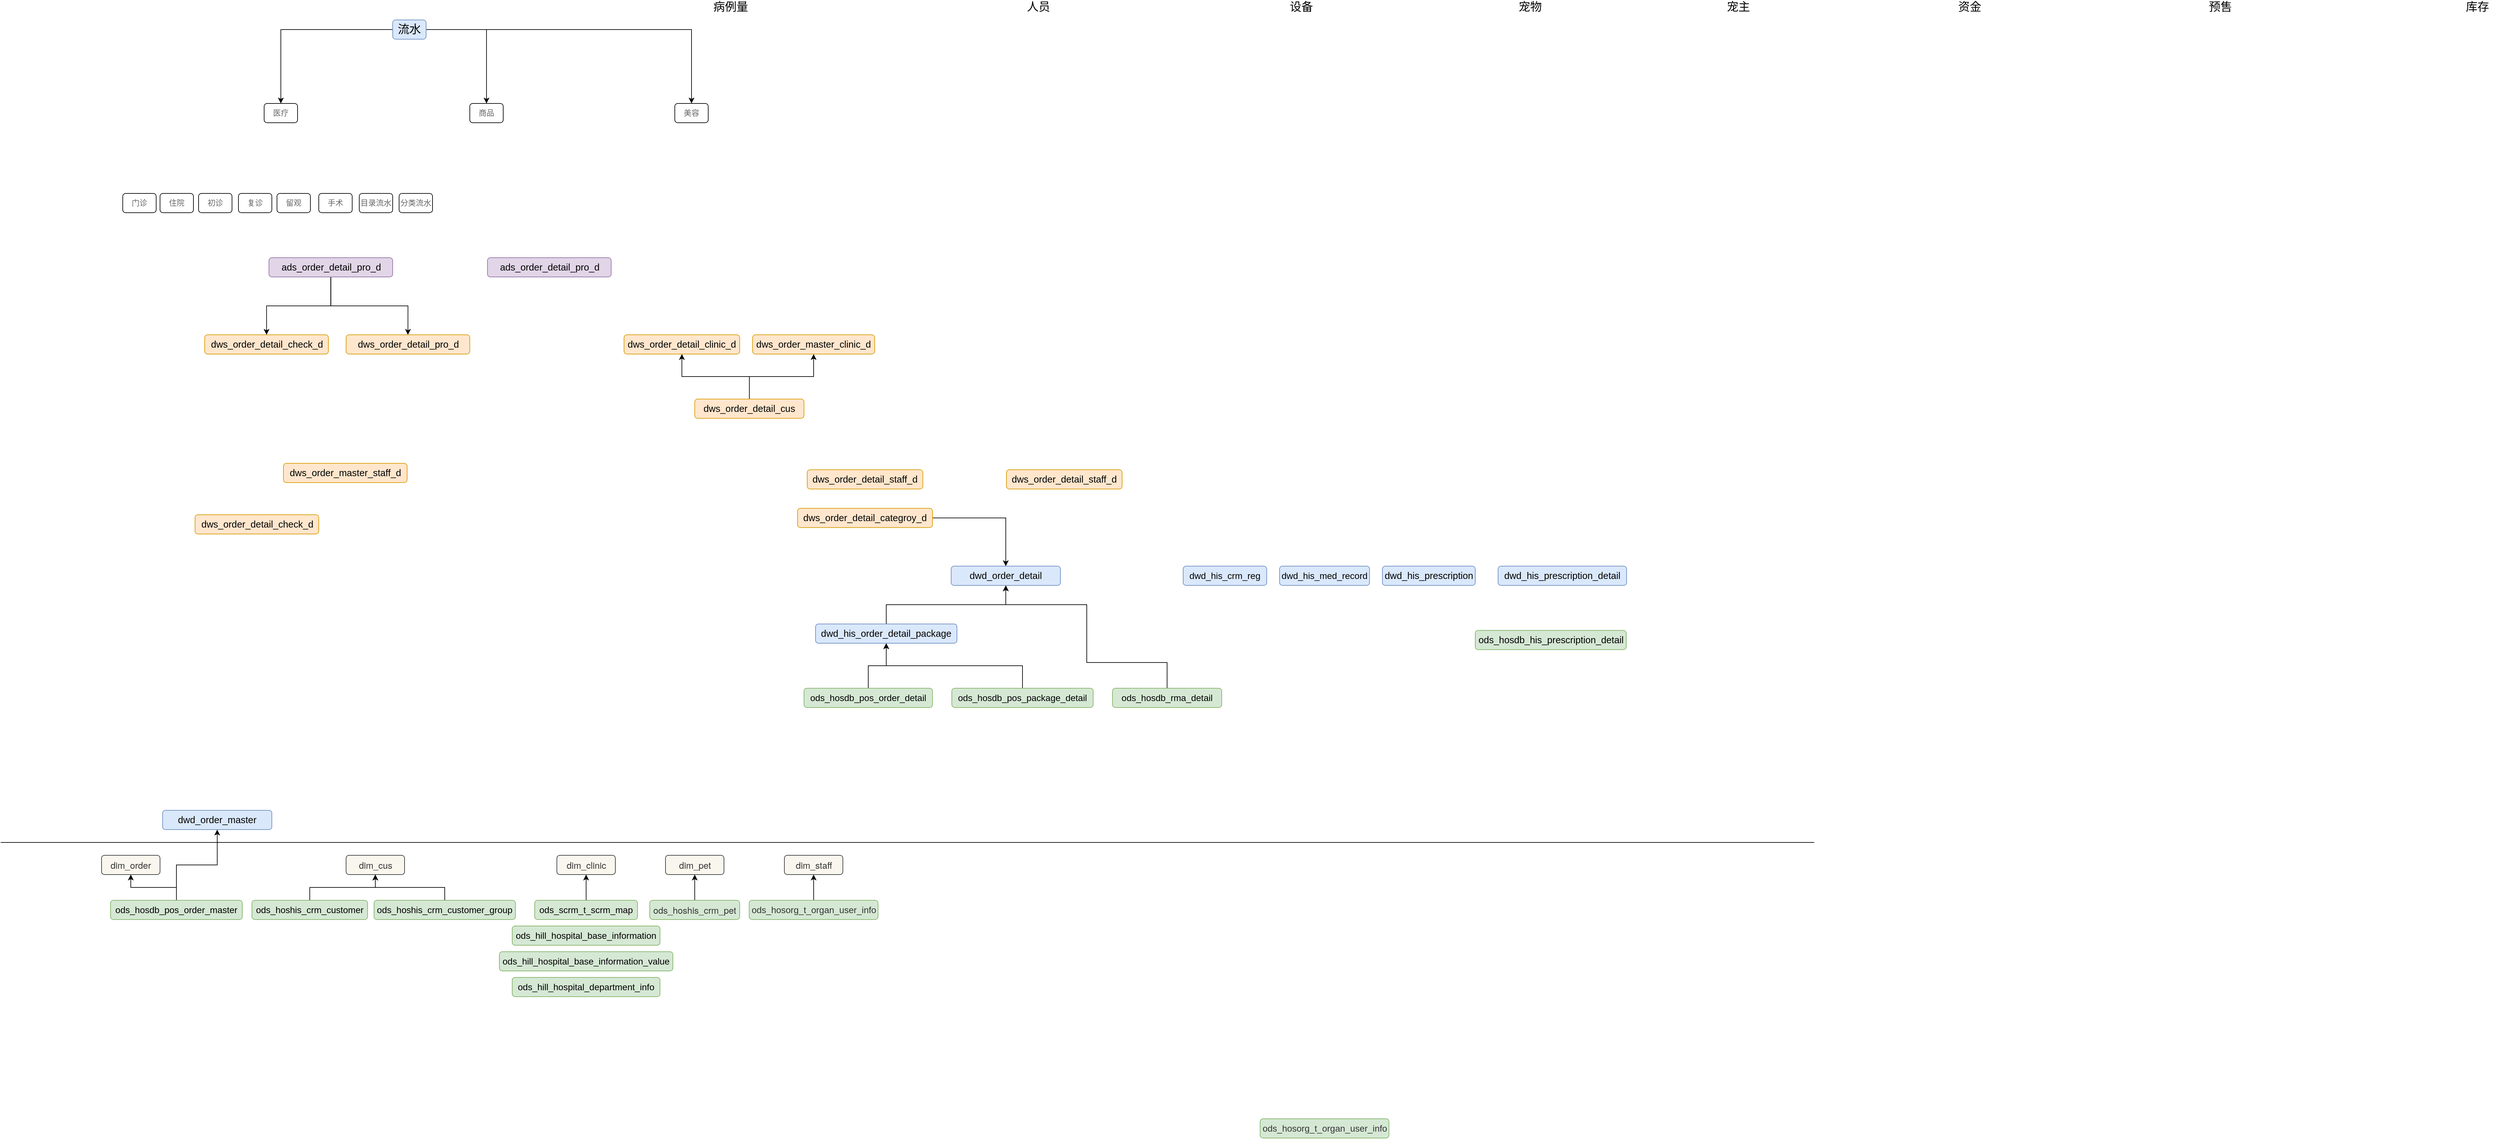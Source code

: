 <mxfile version="13.6.9" type="github">
  <diagram id="C5RBs43oDa-KdzZeNtuy" name="表关系">
    <mxGraphModel dx="2547" dy="803" grid="1" gridSize="10" guides="1" tooltips="1" connect="1" arrows="1" fold="1" page="1" pageScale="1" pageWidth="1169" pageHeight="1654" math="0" shadow="0">
      <root>
        <mxCell id="WIyWlLk6GJQsqaUBKTNV-0" />
        <mxCell id="WIyWlLk6GJQsqaUBKTNV-1" parent="WIyWlLk6GJQsqaUBKTNV-0" />
        <mxCell id="U9vrIm9-OV88J7OPpGEh-0" value="&lt;span style=&quot;text-align: left&quot;&gt;&lt;font style=&quot;font-size: 14px&quot;&gt;dwd_his_crm_reg&lt;/font&gt;&lt;/span&gt;" style="rounded=1;whiteSpace=wrap;html=1;fillColor=#dae8fc;strokeColor=#6c8ebf;" parent="WIyWlLk6GJQsqaUBKTNV-1" vertex="1">
          <mxGeometry x="1360" y="890" width="130" height="30" as="geometry" />
        </mxCell>
        <mxCell id="U9vrIm9-OV88J7OPpGEh-1" value="&lt;span style=&quot;text-align: left&quot;&gt;&lt;font style=&quot;font-size: 14px&quot;&gt;dwd_his_med_record&lt;/font&gt;&lt;/span&gt;" style="rounded=1;whiteSpace=wrap;html=1;fillColor=#dae8fc;strokeColor=#6c8ebf;" parent="WIyWlLk6GJQsqaUBKTNV-1" vertex="1">
          <mxGeometry x="1510" y="890" width="140" height="30" as="geometry" />
        </mxCell>
        <mxCell id="U9vrIm9-OV88J7OPpGEh-2" value="&lt;span style=&quot;font-size: 14.667px ; text-align: left&quot;&gt;dwd_his_prescription&lt;/span&gt;" style="rounded=1;whiteSpace=wrap;html=1;fillColor=#dae8fc;strokeColor=#6c8ebf;" parent="WIyWlLk6GJQsqaUBKTNV-1" vertex="1">
          <mxGeometry x="1670" y="890" width="144.5" height="30" as="geometry" />
        </mxCell>
        <mxCell id="U9vrIm9-OV88J7OPpGEh-3" value="&lt;span style=&quot;font-size: 14.667px ; text-align: left&quot;&gt;dwd_his_prescription_detail&lt;/span&gt;" style="rounded=1;whiteSpace=wrap;html=1;fillColor=#dae8fc;strokeColor=#6c8ebf;" parent="WIyWlLk6GJQsqaUBKTNV-1" vertex="1">
          <mxGeometry x="1850" y="890" width="200" height="30" as="geometry" />
        </mxCell>
        <mxCell id="adVB5Y1s71XM_t7DbSA6-0" value="&lt;span style=&quot;font-size: 14.667px ; text-align: left&quot;&gt;dwd_order_master&lt;/span&gt;" style="rounded=1;whiteSpace=wrap;html=1;fillColor=#dae8fc;strokeColor=#6c8ebf;" parent="WIyWlLk6GJQsqaUBKTNV-1" vertex="1">
          <mxGeometry x="-228" y="1270" width="170" height="30" as="geometry" />
        </mxCell>
        <mxCell id="adVB5Y1s71XM_t7DbSA6-5" style="edgeStyle=orthogonalEdgeStyle;rounded=0;orthogonalLoop=1;jettySize=auto;html=1;entryX=0.5;entryY=1;entryDx=0;entryDy=0;" parent="WIyWlLk6GJQsqaUBKTNV-1" source="adVB5Y1s71XM_t7DbSA6-1" target="adVB5Y1s71XM_t7DbSA6-3" edge="1">
          <mxGeometry relative="1" as="geometry" />
        </mxCell>
        <mxCell id="adVB5Y1s71XM_t7DbSA6-1" value="&lt;span style=&quot;font-size: 14px; text-align: left;&quot;&gt;ods_hosdb_pos_order_detail&lt;/span&gt;" style="rounded=1;whiteSpace=wrap;html=1;strokeColor=#82b366;fillColor=#d5e8d4;labelBackgroundColor=none;fontFamily=Helvetica;fontSize=14;fontStyle=0;" parent="WIyWlLk6GJQsqaUBKTNV-1" vertex="1">
          <mxGeometry x="770" y="1080" width="200" height="30" as="geometry" />
        </mxCell>
        <mxCell id="adVB5Y1s71XM_t7DbSA6-6" style="edgeStyle=orthogonalEdgeStyle;rounded=0;orthogonalLoop=1;jettySize=auto;html=1;exitX=0.5;exitY=0;exitDx=0;exitDy=0;entryX=0.5;entryY=1;entryDx=0;entryDy=0;" parent="WIyWlLk6GJQsqaUBKTNV-1" source="adVB5Y1s71XM_t7DbSA6-2" target="adVB5Y1s71XM_t7DbSA6-3" edge="1">
          <mxGeometry relative="1" as="geometry">
            <mxPoint x="848" y="1000" as="targetPoint" />
          </mxGeometry>
        </mxCell>
        <mxCell id="adVB5Y1s71XM_t7DbSA6-2" value="&lt;span style=&quot;font-size: 14px; text-align: left;&quot;&gt;ods_hosdb_pos_package_detail&lt;/span&gt;" style="rounded=1;whiteSpace=wrap;html=1;strokeColor=#82b366;fillColor=#d5e8d4;labelBackgroundColor=none;fontFamily=Helvetica;fontSize=14;fontStyle=0;" parent="WIyWlLk6GJQsqaUBKTNV-1" vertex="1">
          <mxGeometry x="1000" y="1080" width="220" height="30" as="geometry" />
        </mxCell>
        <mxCell id="adVB5Y1s71XM_t7DbSA6-10" style="edgeStyle=orthogonalEdgeStyle;rounded=0;orthogonalLoop=1;jettySize=auto;html=1;entryX=0.5;entryY=1;entryDx=0;entryDy=0;" parent="WIyWlLk6GJQsqaUBKTNV-1" source="adVB5Y1s71XM_t7DbSA6-3" target="adVB5Y1s71XM_t7DbSA6-9" edge="1">
          <mxGeometry relative="1" as="geometry" />
        </mxCell>
        <mxCell id="adVB5Y1s71XM_t7DbSA6-3" value="&lt;span style=&quot;font-size: 14.667px ; text-align: left&quot;&gt;dwd_his_order_detail_package&lt;/span&gt;" style="rounded=1;whiteSpace=wrap;html=1;fillColor=#dae8fc;strokeColor=#6c8ebf;" parent="WIyWlLk6GJQsqaUBKTNV-1" vertex="1">
          <mxGeometry x="788" y="980" width="220" height="30" as="geometry" />
        </mxCell>
        <mxCell id="adVB5Y1s71XM_t7DbSA6-12" style="edgeStyle=orthogonalEdgeStyle;rounded=0;orthogonalLoop=1;jettySize=auto;html=1;entryX=0.5;entryY=1;entryDx=0;entryDy=0;fontColor=#000000;" parent="WIyWlLk6GJQsqaUBKTNV-1" source="adVB5Y1s71XM_t7DbSA6-7" target="adVB5Y1s71XM_t7DbSA6-9" edge="1">
          <mxGeometry relative="1" as="geometry">
            <Array as="points">
              <mxPoint x="1335" y="1040" />
              <mxPoint x="1210" y="1040" />
              <mxPoint x="1210" y="950" />
              <mxPoint x="1084" y="950" />
            </Array>
          </mxGeometry>
        </mxCell>
        <mxCell id="adVB5Y1s71XM_t7DbSA6-7" value="&lt;span style=&quot;font-size: 14px; text-align: left;&quot;&gt;ods_hosdb_rma_detail&lt;/span&gt;" style="rounded=1;whiteSpace=wrap;html=1;fillColor=#d5e8d4;strokeColor=#82b366;labelBackgroundColor=none;fontFamily=Helvetica;fontSize=14;fontStyle=0;" parent="WIyWlLk6GJQsqaUBKTNV-1" vertex="1">
          <mxGeometry x="1250" y="1080" width="170" height="30" as="geometry" />
        </mxCell>
        <mxCell id="adVB5Y1s71XM_t7DbSA6-9" value="&lt;span style=&quot;font-size: 14.667px ; text-align: left&quot;&gt;dwd_order_detail&lt;/span&gt;" style="rounded=1;whiteSpace=wrap;html=1;fillColor=#dae8fc;strokeColor=#6c8ebf;" parent="WIyWlLk6GJQsqaUBKTNV-1" vertex="1">
          <mxGeometry x="999" y="890" width="170" height="30" as="geometry" />
        </mxCell>
        <mxCell id="Bk855qsE1jtpseWWsSES-12" style="edgeStyle=orthogonalEdgeStyle;rounded=0;orthogonalLoop=1;jettySize=auto;html=1;entryX=0.5;entryY=1;entryDx=0;entryDy=0;" parent="WIyWlLk6GJQsqaUBKTNV-1" source="Bk855qsE1jtpseWWsSES-11" target="adVB5Y1s71XM_t7DbSA6-0" edge="1">
          <mxGeometry relative="1" as="geometry" />
        </mxCell>
        <mxCell id="bmP3MVSYj3AezbXHwAI5-20" style="edgeStyle=orthogonalEdgeStyle;rounded=0;orthogonalLoop=1;jettySize=auto;html=1;entryX=0.5;entryY=1;entryDx=0;entryDy=0;" edge="1" parent="WIyWlLk6GJQsqaUBKTNV-1" source="Bk855qsE1jtpseWWsSES-11" target="bmP3MVSYj3AezbXHwAI5-19">
          <mxGeometry relative="1" as="geometry" />
        </mxCell>
        <mxCell id="Bk855qsE1jtpseWWsSES-11" value="&lt;span style=&quot;font-size: 14px; text-align: left;&quot;&gt;ods_hosdb_pos_order_master&lt;/span&gt;" style="rounded=1;whiteSpace=wrap;html=1;strokeColor=#82b366;fillColor=#d5e8d4;labelBackgroundColor=none;fontFamily=Helvetica;fontSize=14;fontStyle=0;" parent="WIyWlLk6GJQsqaUBKTNV-1" vertex="1">
          <mxGeometry x="-309" y="1410" width="205" height="30" as="geometry" />
        </mxCell>
        <mxCell id="Bk855qsE1jtpseWWsSES-15" value="&lt;span style=&quot;&quot;&gt;&lt;span style=&quot;font-size: 14.667px ; text-align: left&quot;&gt;ods_hosdb_his_&lt;/span&gt;&lt;span style=&quot;font-size: 14.667px ; text-align: left&quot;&gt;prescription_detail&lt;/span&gt;&lt;/span&gt;" style="rounded=1;whiteSpace=wrap;html=1;strokeColor=#82b366;fillColor=#d5e8d4;labelBackgroundColor=none;" parent="WIyWlLk6GJQsqaUBKTNV-1" vertex="1">
          <mxGeometry x="1814.5" y="990" width="235" height="30" as="geometry" />
        </mxCell>
        <mxCell id="Bk855qsE1jtpseWWsSES-18" value="&lt;font style=&quot;font-size: 18px&quot;&gt;病例量&lt;/font&gt;" style="text;html=1;strokeColor=none;fillColor=none;align=center;verticalAlign=middle;whiteSpace=wrap;rounded=0;labelBackgroundColor=none;fontColor=#000000;" parent="WIyWlLk6GJQsqaUBKTNV-1" vertex="1">
          <mxGeometry x="622" y="10" width="68" height="20" as="geometry" />
        </mxCell>
        <mxCell id="Bk855qsE1jtpseWWsSES-19" value="&lt;font style=&quot;font-size: 18px&quot;&gt;人员&lt;/font&gt;" style="text;html=1;strokeColor=none;fillColor=none;align=center;verticalAlign=middle;whiteSpace=wrap;rounded=0;labelBackgroundColor=none;fontColor=#000000;" parent="WIyWlLk6GJQsqaUBKTNV-1" vertex="1">
          <mxGeometry x="1101" y="10" width="68" height="20" as="geometry" />
        </mxCell>
        <mxCell id="Bk855qsE1jtpseWWsSES-20" value="&lt;span style=&quot;font-size: 18px&quot;&gt;设备&lt;/span&gt;" style="text;html=1;strokeColor=none;fillColor=none;align=center;verticalAlign=middle;whiteSpace=wrap;rounded=0;labelBackgroundColor=none;fontColor=#000000;" parent="WIyWlLk6GJQsqaUBKTNV-1" vertex="1">
          <mxGeometry x="1510" y="10" width="68" height="20" as="geometry" />
        </mxCell>
        <mxCell id="Bk855qsE1jtpseWWsSES-21" value="&lt;span style=&quot;font-size: 18px&quot;&gt;宠物&lt;/span&gt;" style="text;html=1;strokeColor=none;fillColor=none;align=center;verticalAlign=middle;whiteSpace=wrap;rounded=0;labelBackgroundColor=none;fontColor=#000000;" parent="WIyWlLk6GJQsqaUBKTNV-1" vertex="1">
          <mxGeometry x="1866" y="10" width="68" height="20" as="geometry" />
        </mxCell>
        <mxCell id="Bk855qsE1jtpseWWsSES-22" value="&lt;span style=&quot;font-size: 18px&quot;&gt;宠主&lt;/span&gt;" style="text;html=1;strokeColor=none;fillColor=none;align=center;verticalAlign=middle;whiteSpace=wrap;rounded=0;labelBackgroundColor=none;fontColor=#000000;" parent="WIyWlLk6GJQsqaUBKTNV-1" vertex="1">
          <mxGeometry x="2190" y="10" width="68" height="20" as="geometry" />
        </mxCell>
        <mxCell id="Bk855qsE1jtpseWWsSES-23" value="&lt;span style=&quot;font-size: 18px&quot;&gt;资金&lt;/span&gt;" style="text;html=1;strokeColor=none;fillColor=none;align=center;verticalAlign=middle;whiteSpace=wrap;rounded=0;labelBackgroundColor=none;fontColor=#000000;" parent="WIyWlLk6GJQsqaUBKTNV-1" vertex="1">
          <mxGeometry x="2550" y="10" width="68" height="20" as="geometry" />
        </mxCell>
        <mxCell id="Bk855qsE1jtpseWWsSES-24" value="&lt;span style=&quot;font-size: 18px&quot;&gt;预售&lt;/span&gt;" style="text;html=1;strokeColor=none;fillColor=none;align=center;verticalAlign=middle;whiteSpace=wrap;rounded=0;labelBackgroundColor=none;fontColor=#000000;" parent="WIyWlLk6GJQsqaUBKTNV-1" vertex="1">
          <mxGeometry x="2940" y="10" width="68" height="20" as="geometry" />
        </mxCell>
        <mxCell id="Bk855qsE1jtpseWWsSES-25" value="&lt;span style=&quot;font-size: 18px&quot;&gt;库存&lt;/span&gt;" style="text;html=1;strokeColor=none;fillColor=none;align=center;verticalAlign=middle;whiteSpace=wrap;rounded=0;labelBackgroundColor=none;fontColor=#000000;" parent="WIyWlLk6GJQsqaUBKTNV-1" vertex="1">
          <mxGeometry x="3340" y="10" width="68" height="20" as="geometry" />
        </mxCell>
        <mxCell id="Bk855qsE1jtpseWWsSES-28" value="医疗" style="rounded=1;whiteSpace=wrap;html=1;labelBackgroundColor=none;fontColor=#666666;" parent="WIyWlLk6GJQsqaUBKTNV-1" vertex="1">
          <mxGeometry x="-70" y="170" width="52" height="30" as="geometry" />
        </mxCell>
        <mxCell id="Bk855qsE1jtpseWWsSES-29" value="商品" style="rounded=1;whiteSpace=wrap;html=1;labelBackgroundColor=none;fontColor=#666666;" parent="WIyWlLk6GJQsqaUBKTNV-1" vertex="1">
          <mxGeometry x="250" y="170" width="52" height="30" as="geometry" />
        </mxCell>
        <mxCell id="Bk855qsE1jtpseWWsSES-30" value="美容" style="rounded=1;whiteSpace=wrap;html=1;labelBackgroundColor=none;fontColor=#666666;" parent="WIyWlLk6GJQsqaUBKTNV-1" vertex="1">
          <mxGeometry x="569" y="170" width="52" height="30" as="geometry" />
        </mxCell>
        <mxCell id="Bk855qsE1jtpseWWsSES-31" value="留观" style="rounded=1;whiteSpace=wrap;html=1;labelBackgroundColor=none;fontColor=#666666;" parent="WIyWlLk6GJQsqaUBKTNV-1" vertex="1">
          <mxGeometry x="-50" y="310" width="52" height="30" as="geometry" />
        </mxCell>
        <mxCell id="Bk855qsE1jtpseWWsSES-36" value="住院" style="rounded=1;whiteSpace=wrap;html=1;labelBackgroundColor=none;fontColor=#666666;" parent="WIyWlLk6GJQsqaUBKTNV-1" vertex="1">
          <mxGeometry x="-232" y="310" width="52" height="30" as="geometry" />
        </mxCell>
        <mxCell id="Bk855qsE1jtpseWWsSES-37" value="门诊" style="rounded=1;whiteSpace=wrap;html=1;labelBackgroundColor=none;fontColor=#666666;" parent="WIyWlLk6GJQsqaUBKTNV-1" vertex="1">
          <mxGeometry x="-290" y="310" width="52" height="30" as="geometry" />
        </mxCell>
        <mxCell id="Bk855qsE1jtpseWWsSES-39" value="初诊" style="rounded=1;whiteSpace=wrap;html=1;labelBackgroundColor=none;fontColor=#666666;" parent="WIyWlLk6GJQsqaUBKTNV-1" vertex="1">
          <mxGeometry x="-172" y="310" width="52" height="30" as="geometry" />
        </mxCell>
        <mxCell id="Bk855qsE1jtpseWWsSES-40" value="复诊" style="rounded=1;whiteSpace=wrap;html=1;labelBackgroundColor=none;fontColor=#666666;" parent="WIyWlLk6GJQsqaUBKTNV-1" vertex="1">
          <mxGeometry x="-110" y="310" width="52" height="30" as="geometry" />
        </mxCell>
        <mxCell id="Bk855qsE1jtpseWWsSES-45" style="edgeStyle=orthogonalEdgeStyle;rounded=0;orthogonalLoop=1;jettySize=auto;html=1;entryX=0.5;entryY=0;entryDx=0;entryDy=0;fontColor=#666666;" parent="WIyWlLk6GJQsqaUBKTNV-1" source="Bk855qsE1jtpseWWsSES-43" target="Bk855qsE1jtpseWWsSES-28" edge="1">
          <mxGeometry relative="1" as="geometry" />
        </mxCell>
        <mxCell id="Bk855qsE1jtpseWWsSES-46" style="edgeStyle=orthogonalEdgeStyle;rounded=0;orthogonalLoop=1;jettySize=auto;html=1;entryX=0.5;entryY=0;entryDx=0;entryDy=0;fontColor=#666666;" parent="WIyWlLk6GJQsqaUBKTNV-1" source="Bk855qsE1jtpseWWsSES-43" target="Bk855qsE1jtpseWWsSES-29" edge="1">
          <mxGeometry relative="1" as="geometry" />
        </mxCell>
        <mxCell id="Bk855qsE1jtpseWWsSES-47" style="edgeStyle=orthogonalEdgeStyle;rounded=0;orthogonalLoop=1;jettySize=auto;html=1;entryX=0.5;entryY=0;entryDx=0;entryDy=0;fontColor=#666666;" parent="WIyWlLk6GJQsqaUBKTNV-1" source="Bk855qsE1jtpseWWsSES-43" target="Bk855qsE1jtpseWWsSES-30" edge="1">
          <mxGeometry relative="1" as="geometry" />
        </mxCell>
        <mxCell id="Bk855qsE1jtpseWWsSES-43" value="&lt;span style=&quot;font-size: 18px&quot;&gt;流水&lt;/span&gt;" style="rounded=1;whiteSpace=wrap;html=1;labelBackgroundColor=none;fillColor=#dae8fc;strokeColor=#6c8ebf;" parent="WIyWlLk6GJQsqaUBKTNV-1" vertex="1">
          <mxGeometry x="130" y="40" width="52" height="30" as="geometry" />
        </mxCell>
        <mxCell id="Bk855qsE1jtpseWWsSES-53" value="手术" style="rounded=1;whiteSpace=wrap;html=1;labelBackgroundColor=none;fontColor=#666666;" parent="WIyWlLk6GJQsqaUBKTNV-1" vertex="1">
          <mxGeometry x="15" y="310" width="52" height="30" as="geometry" />
        </mxCell>
        <mxCell id="Bk855qsE1jtpseWWsSES-56" value="目录流水" style="rounded=1;whiteSpace=wrap;html=1;labelBackgroundColor=none;fontColor=#666666;" parent="WIyWlLk6GJQsqaUBKTNV-1" vertex="1">
          <mxGeometry x="78" y="310" width="52" height="30" as="geometry" />
        </mxCell>
        <mxCell id="Bk855qsE1jtpseWWsSES-57" value="分类流水" style="rounded=1;whiteSpace=wrap;html=1;labelBackgroundColor=none;fontColor=#666666;" parent="WIyWlLk6GJQsqaUBKTNV-1" vertex="1">
          <mxGeometry x="140" y="310" width="52" height="30" as="geometry" />
        </mxCell>
        <mxCell id="bmP3MVSYj3AezbXHwAI5-8" style="edgeStyle=orthogonalEdgeStyle;rounded=0;orthogonalLoop=1;jettySize=auto;html=1;entryX=0.5;entryY=1;entryDx=0;entryDy=0;" edge="1" parent="WIyWlLk6GJQsqaUBKTNV-1" source="bmP3MVSYj3AezbXHwAI5-0" target="bmP3MVSYj3AezbXHwAI5-1">
          <mxGeometry relative="1" as="geometry" />
        </mxCell>
        <mxCell id="bmP3MVSYj3AezbXHwAI5-9" style="edgeStyle=orthogonalEdgeStyle;rounded=0;orthogonalLoop=1;jettySize=auto;html=1;entryX=0.5;entryY=1;entryDx=0;entryDy=0;" edge="1" parent="WIyWlLk6GJQsqaUBKTNV-1" source="bmP3MVSYj3AezbXHwAI5-0" target="bmP3MVSYj3AezbXHwAI5-2">
          <mxGeometry relative="1" as="geometry" />
        </mxCell>
        <mxCell id="bmP3MVSYj3AezbXHwAI5-0" value="&lt;span style=&quot;font-size: 14.667px ; text-align: left&quot;&gt;dws_order_detail_cus&lt;/span&gt;" style="rounded=1;whiteSpace=wrap;html=1;fillColor=#ffe6cc;strokeColor=#d79b00;" vertex="1" parent="WIyWlLk6GJQsqaUBKTNV-1">
          <mxGeometry x="600" y="630" width="170" height="30" as="geometry" />
        </mxCell>
        <mxCell id="bmP3MVSYj3AezbXHwAI5-1" value="&lt;span style=&quot;font-size: 14.667px ; text-align: left&quot;&gt;dws_order_detail_clinic_d&lt;br&gt;&lt;/span&gt;" style="rounded=1;whiteSpace=wrap;html=1;fillColor=#ffe6cc;strokeColor=#d79b00;" vertex="1" parent="WIyWlLk6GJQsqaUBKTNV-1">
          <mxGeometry x="490" y="530" width="180" height="30" as="geometry" />
        </mxCell>
        <mxCell id="bmP3MVSYj3AezbXHwAI5-2" value="&lt;span style=&quot;font-size: 14.667px ; text-align: left&quot;&gt;dws_order_master_clinic_d&lt;br&gt;&lt;/span&gt;" style="rounded=1;whiteSpace=wrap;html=1;fillColor=#ffe6cc;strokeColor=#d79b00;" vertex="1" parent="WIyWlLk6GJQsqaUBKTNV-1">
          <mxGeometry x="690" y="530" width="190" height="30" as="geometry" />
        </mxCell>
        <mxCell id="bmP3MVSYj3AezbXHwAI5-3" value="&lt;span style=&quot;font-size: 14.667px ; text-align: left&quot;&gt;dws_order_detail_check_d&lt;/span&gt;" style="rounded=1;whiteSpace=wrap;html=1;fillColor=#ffe6cc;strokeColor=#d79b00;" vertex="1" parent="WIyWlLk6GJQsqaUBKTNV-1">
          <mxGeometry x="-162.5" y="530" width="192.5" height="30" as="geometry" />
        </mxCell>
        <mxCell id="bmP3MVSYj3AezbXHwAI5-4" value="&lt;span style=&quot;font-size: 14.667px ; text-align: left&quot;&gt;dws_order_detail_pro_d&lt;/span&gt;" style="rounded=1;whiteSpace=wrap;html=1;fillColor=#ffe6cc;strokeColor=#d79b00;" vertex="1" parent="WIyWlLk6GJQsqaUBKTNV-1">
          <mxGeometry x="57.5" y="530" width="192.5" height="30" as="geometry" />
        </mxCell>
        <mxCell id="bmP3MVSYj3AezbXHwAI5-6" style="edgeStyle=orthogonalEdgeStyle;rounded=0;orthogonalLoop=1;jettySize=auto;html=1;" edge="1" parent="WIyWlLk6GJQsqaUBKTNV-1" source="bmP3MVSYj3AezbXHwAI5-5" target="bmP3MVSYj3AezbXHwAI5-3">
          <mxGeometry relative="1" as="geometry" />
        </mxCell>
        <mxCell id="bmP3MVSYj3AezbXHwAI5-7" style="edgeStyle=orthogonalEdgeStyle;rounded=0;orthogonalLoop=1;jettySize=auto;html=1;entryX=0.5;entryY=0;entryDx=0;entryDy=0;" edge="1" parent="WIyWlLk6GJQsqaUBKTNV-1" source="bmP3MVSYj3AezbXHwAI5-5" target="bmP3MVSYj3AezbXHwAI5-4">
          <mxGeometry relative="1" as="geometry" />
        </mxCell>
        <mxCell id="bmP3MVSYj3AezbXHwAI5-5" value="&lt;span style=&quot;font-size: 14.667px ; text-align: left&quot;&gt;ads_order_detail_pro_d&lt;/span&gt;" style="rounded=1;whiteSpace=wrap;html=1;fillColor=#e1d5e7;strokeColor=#9673a6;" vertex="1" parent="WIyWlLk6GJQsqaUBKTNV-1">
          <mxGeometry x="-62.5" y="410" width="192.5" height="30" as="geometry" />
        </mxCell>
        <mxCell id="bmP3MVSYj3AezbXHwAI5-10" value="&lt;span style=&quot;font-size: 14.667px ; text-align: left&quot;&gt;dws_order_detail_check_d&lt;/span&gt;" style="rounded=1;whiteSpace=wrap;html=1;fillColor=#ffe6cc;strokeColor=#d79b00;" vertex="1" parent="WIyWlLk6GJQsqaUBKTNV-1">
          <mxGeometry x="-177.5" y="810" width="192.5" height="30" as="geometry" />
        </mxCell>
        <mxCell id="bmP3MVSYj3AezbXHwAI5-11" value="&lt;span style=&quot;font-size: 14.667px ; text-align: left&quot;&gt;dws_order_detail_staff_d&lt;/span&gt;" style="rounded=1;whiteSpace=wrap;html=1;fillColor=#ffe6cc;strokeColor=#d79b00;" vertex="1" parent="WIyWlLk6GJQsqaUBKTNV-1">
          <mxGeometry x="775" y="740" width="180" height="30" as="geometry" />
        </mxCell>
        <mxCell id="bmP3MVSYj3AezbXHwAI5-12" value="&lt;span style=&quot;font-size: 14.667px ; text-align: left&quot;&gt;dws_order_master_staff_d&lt;/span&gt;" style="rounded=1;whiteSpace=wrap;html=1;fillColor=#ffe6cc;strokeColor=#d79b00;" vertex="1" parent="WIyWlLk6GJQsqaUBKTNV-1">
          <mxGeometry x="-40" y="730" width="192.5" height="30" as="geometry" />
        </mxCell>
        <mxCell id="bmP3MVSYj3AezbXHwAI5-13" value="&lt;span style=&quot;font-size: 14.667px ; text-align: left&quot;&gt;ads_order_detail_pro_d&lt;/span&gt;" style="rounded=1;whiteSpace=wrap;html=1;fillColor=#e1d5e7;strokeColor=#9673a6;" vertex="1" parent="WIyWlLk6GJQsqaUBKTNV-1">
          <mxGeometry x="277.5" y="410" width="192.5" height="30" as="geometry" />
        </mxCell>
        <mxCell id="bmP3MVSYj3AezbXHwAI5-14" value="&lt;span style=&quot;font-size: 14.667px ; text-align: left&quot;&gt;dws_order_detail_staff_d&lt;/span&gt;" style="rounded=1;whiteSpace=wrap;html=1;fillColor=#ffe6cc;strokeColor=#d79b00;" vertex="1" parent="WIyWlLk6GJQsqaUBKTNV-1">
          <mxGeometry x="1085" y="740" width="180" height="30" as="geometry" />
        </mxCell>
        <mxCell id="bmP3MVSYj3AezbXHwAI5-17" style="edgeStyle=orthogonalEdgeStyle;rounded=0;orthogonalLoop=1;jettySize=auto;html=1;entryX=0.5;entryY=0;entryDx=0;entryDy=0;" edge="1" parent="WIyWlLk6GJQsqaUBKTNV-1" source="bmP3MVSYj3AezbXHwAI5-16" target="adVB5Y1s71XM_t7DbSA6-9">
          <mxGeometry relative="1" as="geometry" />
        </mxCell>
        <mxCell id="bmP3MVSYj3AezbXHwAI5-16" value="&lt;span style=&quot;font-size: 14.667px ; text-align: left&quot;&gt;dws_order_detail_categroy_d&lt;br&gt;&lt;/span&gt;" style="rounded=1;whiteSpace=wrap;html=1;fillColor=#ffe6cc;strokeColor=#d79b00;" vertex="1" parent="WIyWlLk6GJQsqaUBKTNV-1">
          <mxGeometry x="760" y="800" width="210" height="30" as="geometry" />
        </mxCell>
        <mxCell id="bmP3MVSYj3AezbXHwAI5-19" value="&lt;span style=&quot;color: rgb(51 , 51 , 51) ; font-family: &amp;#34;helvetica neue&amp;#34; , &amp;#34;helvetica&amp;#34; , &amp;#34;arial&amp;#34; , sans-serif ; font-size: 14px ; font-style: normal ; font-weight: 400 ; letter-spacing: normal ; text-indent: 0px ; text-transform: none ; word-spacing: 0px ; display: inline ; float: none&quot;&gt;dim_order&lt;/span&gt;" style="rounded=1;whiteSpace=wrap;html=1;fillColor=#f9f7ed;strokeColor=#36393d;" vertex="1" parent="WIyWlLk6GJQsqaUBKTNV-1">
          <mxGeometry x="-323" y="1340" width="91" height="30" as="geometry" />
        </mxCell>
        <mxCell id="bmP3MVSYj3AezbXHwAI5-21" value="&lt;span style=&quot;color: rgb(51 , 51 , 51) ; font-family: &amp;#34;helvetica neue&amp;#34; , &amp;#34;helvetica&amp;#34; , &amp;#34;arial&amp;#34; , sans-serif ; font-size: 14px ; font-style: normal ; font-weight: 400 ; letter-spacing: normal ; text-indent: 0px ; text-transform: none ; word-spacing: 0px ; display: inline ; float: none&quot;&gt;dim_cus&lt;br&gt;&lt;/span&gt;" style="rounded=1;whiteSpace=wrap;html=1;fillColor=#f9f7ed;strokeColor=#36393d;" vertex="1" parent="WIyWlLk6GJQsqaUBKTNV-1">
          <mxGeometry x="57.5" y="1340" width="91" height="30" as="geometry" />
        </mxCell>
        <mxCell id="bmP3MVSYj3AezbXHwAI5-24" style="edgeStyle=orthogonalEdgeStyle;rounded=0;orthogonalLoop=1;jettySize=auto;html=1;exitX=0.5;exitY=0;exitDx=0;exitDy=0;entryX=0.5;entryY=1;entryDx=0;entryDy=0;fontFamily=Helvetica;fontSize=14;fontColor=#000000;" edge="1" parent="WIyWlLk6GJQsqaUBKTNV-1" source="bmP3MVSYj3AezbXHwAI5-23" target="bmP3MVSYj3AezbXHwAI5-21">
          <mxGeometry relative="1" as="geometry" />
        </mxCell>
        <mxCell id="bmP3MVSYj3AezbXHwAI5-23" value="&lt;div style=&quot;font-size: 14px; line-height: 21px;&quot;&gt;&lt;span style=&quot;font-size: 14px;&quot;&gt;ods_hoshis_crm_customer&lt;/span&gt;&lt;br style=&quot;font-size: 14px;&quot;&gt;&lt;/div&gt;" style="rounded=1;whiteSpace=wrap;html=1;strokeColor=#82b366;fillColor=#d5e8d4;labelBackgroundColor=none;fontFamily=Helvetica;fontSize=14;fontStyle=0;" vertex="1" parent="WIyWlLk6GJQsqaUBKTNV-1">
          <mxGeometry x="-89" y="1410" width="180" height="30" as="geometry" />
        </mxCell>
        <mxCell id="bmP3MVSYj3AezbXHwAI5-33" style="edgeStyle=orthogonalEdgeStyle;rounded=0;orthogonalLoop=1;jettySize=auto;html=1;entryX=0.5;entryY=1;entryDx=0;entryDy=0;fontFamily=Helvetica;fontSize=14;fontColor=#000000;" edge="1" parent="WIyWlLk6GJQsqaUBKTNV-1" source="bmP3MVSYj3AezbXHwAI5-25" target="bmP3MVSYj3AezbXHwAI5-21">
          <mxGeometry relative="1" as="geometry" />
        </mxCell>
        <mxCell id="bmP3MVSYj3AezbXHwAI5-25" value="&lt;div style=&quot;line-height: 21px&quot;&gt;ods_hoshis_crm_customer_group&lt;br style=&quot;font-size: 14px&quot;&gt;&lt;/div&gt;" style="rounded=1;whiteSpace=wrap;html=1;strokeColor=#82b366;fillColor=#d5e8d4;labelBackgroundColor=none;fontFamily=Helvetica;fontSize=14;fontStyle=0;" vertex="1" parent="WIyWlLk6GJQsqaUBKTNV-1">
          <mxGeometry x="101" y="1410" width="220" height="30" as="geometry" />
        </mxCell>
        <mxCell id="bmP3MVSYj3AezbXHwAI5-26" value="&lt;span style=&quot;color: rgb(51 , 51 , 51) ; font-family: &amp;#34;helvetica neue&amp;#34; , &amp;#34;helvetica&amp;#34; , &amp;#34;arial&amp;#34; , sans-serif ; font-size: 14px ; font-style: normal ; font-weight: 400 ; letter-spacing: normal ; text-indent: 0px ; text-transform: none ; word-spacing: 0px ; display: inline ; float: none&quot;&gt;dim_clinic&lt;br&gt;&lt;/span&gt;" style="rounded=1;whiteSpace=wrap;html=1;fillColor=#f9f7ed;strokeColor=#36393d;" vertex="1" parent="WIyWlLk6GJQsqaUBKTNV-1">
          <mxGeometry x="385.5" y="1340" width="91" height="30" as="geometry" />
        </mxCell>
        <mxCell id="bmP3MVSYj3AezbXHwAI5-28" value="&lt;div style=&quot;line-height: 21px; font-size: 14px;&quot;&gt;&lt;span style=&quot;text-align: left; font-size: 14px;&quot;&gt;ods_hill_hospital_base_information&lt;/span&gt;&lt;br style=&quot;font-size: 14px;&quot;&gt;&lt;/div&gt;" style="rounded=1;whiteSpace=wrap;html=1;strokeColor=#82b366;fillColor=#d5e8d4;labelBackgroundColor=none;fontFamily=Helvetica;fontSize=14;fontStyle=0;" vertex="1" parent="WIyWlLk6GJQsqaUBKTNV-1">
          <mxGeometry x="316" y="1450" width="230" height="30" as="geometry" />
        </mxCell>
        <mxCell id="bmP3MVSYj3AezbXHwAI5-29" value="&lt;div style=&quot;line-height: 21px; font-size: 14px;&quot;&gt;&lt;span style=&quot;font-size: 14px;&quot;&gt;ods_hill_hospital_base_information_value&lt;/span&gt;&lt;br style=&quot;font-size: 14px;&quot;&gt;&lt;/div&gt;" style="rounded=1;whiteSpace=wrap;html=1;strokeColor=#82b366;fillColor=#d5e8d4;labelBackgroundColor=none;fontFamily=Helvetica;fontSize=14;fontStyle=0;" vertex="1" parent="WIyWlLk6GJQsqaUBKTNV-1">
          <mxGeometry x="296" y="1490" width="270" height="30" as="geometry" />
        </mxCell>
        <mxCell id="bmP3MVSYj3AezbXHwAI5-30" value="&lt;div style=&quot;line-height: 21px; font-size: 14px;&quot;&gt;&lt;div style=&quot;line-height: 21px; font-size: 14px;&quot;&gt;&lt;span style=&quot;font-size: 14px;&quot;&gt;ods_hill_hospital_department_info&lt;/span&gt;&lt;br style=&quot;font-size: 14px;&quot;&gt;&lt;/div&gt;&lt;/div&gt;" style="rounded=1;whiteSpace=wrap;html=1;strokeColor=#82b366;fillColor=#d5e8d4;labelBackgroundColor=none;fontFamily=Helvetica;fontSize=14;fontStyle=0;" vertex="1" parent="WIyWlLk6GJQsqaUBKTNV-1">
          <mxGeometry x="316" y="1530" width="230" height="30" as="geometry" />
        </mxCell>
        <mxCell id="bmP3MVSYj3AezbXHwAI5-32" style="edgeStyle=orthogonalEdgeStyle;rounded=0;orthogonalLoop=1;jettySize=auto;html=1;entryX=0.5;entryY=1;entryDx=0;entryDy=0;fontFamily=Helvetica;fontSize=14;fontColor=#000000;" edge="1" parent="WIyWlLk6GJQsqaUBKTNV-1" source="bmP3MVSYj3AezbXHwAI5-31" target="bmP3MVSYj3AezbXHwAI5-26">
          <mxGeometry relative="1" as="geometry" />
        </mxCell>
        <mxCell id="bmP3MVSYj3AezbXHwAI5-31" value="&lt;div style=&quot;line-height: 21px; font-size: 14px;&quot;&gt;&lt;div style=&quot;line-height: 21px; font-size: 14px;&quot;&gt;&lt;div style=&quot;line-height: 21px; font-size: 14px;&quot;&gt;&lt;span style=&quot;font-size: 14px;&quot;&gt;ods_scrm_t_scrm_map&lt;/span&gt;&lt;/div&gt;&lt;/div&gt;&lt;/div&gt;" style="rounded=1;whiteSpace=wrap;html=1;strokeColor=#82b366;fillColor=#d5e8d4;labelBackgroundColor=none;fontFamily=Helvetica;fontSize=14;fontStyle=0;" vertex="1" parent="WIyWlLk6GJQsqaUBKTNV-1">
          <mxGeometry x="351" y="1410" width="160" height="30" as="geometry" />
        </mxCell>
        <mxCell id="bmP3MVSYj3AezbXHwAI5-35" value="&lt;span style=&quot;color: rgb(51 , 51 , 51) ; font-family: &amp;#34;helvetica neue&amp;#34; , &amp;#34;helvetica&amp;#34; , &amp;#34;arial&amp;#34; , sans-serif ; font-size: 14px ; font-style: normal ; font-weight: 400 ; letter-spacing: normal ; text-indent: 0px ; text-transform: none ; word-spacing: 0px ; display: inline ; float: none&quot;&gt;dim_staff&lt;br&gt;&lt;/span&gt;" style="rounded=1;whiteSpace=wrap;html=1;fillColor=#f9f7ed;strokeColor=#36393d;" vertex="1" parent="WIyWlLk6GJQsqaUBKTNV-1">
          <mxGeometry x="739.5" y="1340" width="91" height="30" as="geometry" />
        </mxCell>
        <mxCell id="bmP3MVSYj3AezbXHwAI5-37" style="edgeStyle=orthogonalEdgeStyle;rounded=0;orthogonalLoop=1;jettySize=auto;html=1;entryX=0.5;entryY=1;entryDx=0;entryDy=0;fontFamily=Helvetica;fontSize=14;fontColor=#000000;" edge="1" parent="WIyWlLk6GJQsqaUBKTNV-1" source="bmP3MVSYj3AezbXHwAI5-36" target="bmP3MVSYj3AezbXHwAI5-35">
          <mxGeometry relative="1" as="geometry" />
        </mxCell>
        <mxCell id="bmP3MVSYj3AezbXHwAI5-36" value="&lt;div style=&quot;line-height: 21px ; font-size: 14px&quot;&gt;&lt;div style=&quot;line-height: 21px ; font-size: 14px&quot;&gt;&lt;div style=&quot;line-height: 21px ; font-size: 14px&quot;&gt;&lt;span style=&quot;color: rgb(51 , 51 , 51)&quot;&gt;ods_hosorg_t_organ_user_info&lt;/span&gt;&lt;br&gt;&lt;/div&gt;&lt;/div&gt;&lt;/div&gt;" style="rounded=1;whiteSpace=wrap;html=1;strokeColor=#82b366;fillColor=#d5e8d4;labelBackgroundColor=none;fontFamily=Helvetica;fontSize=14;fontStyle=0;" vertex="1" parent="WIyWlLk6GJQsqaUBKTNV-1">
          <mxGeometry x="684.75" y="1410" width="200.5" height="30" as="geometry" />
        </mxCell>
        <mxCell id="bmP3MVSYj3AezbXHwAI5-38" value="&lt;span style=&quot;color: rgb(51 , 51 , 51) ; font-family: &amp;#34;helvetica neue&amp;#34; , &amp;#34;helvetica&amp;#34; , &amp;#34;arial&amp;#34; , sans-serif ; font-size: 14px ; font-style: normal ; font-weight: 400 ; letter-spacing: normal ; text-indent: 0px ; text-transform: none ; word-spacing: 0px ; display: inline ; float: none&quot;&gt;dim_pet&lt;br&gt;&lt;/span&gt;" style="rounded=1;whiteSpace=wrap;html=1;fillColor=#f9f7ed;strokeColor=#36393d;" vertex="1" parent="WIyWlLk6GJQsqaUBKTNV-1">
          <mxGeometry x="554.5" y="1340" width="91" height="30" as="geometry" />
        </mxCell>
        <mxCell id="bmP3MVSYj3AezbXHwAI5-39" value="&lt;div style=&quot;line-height: 21px ; font-size: 14px&quot;&gt;&lt;div style=&quot;line-height: 21px ; font-size: 14px&quot;&gt;&lt;div style=&quot;line-height: 21px ; font-size: 14px&quot;&gt;&lt;span style=&quot;color: rgb(51 , 51 , 51)&quot;&gt;ods_hosorg_t_organ_user_info&lt;/span&gt;&lt;br&gt;&lt;/div&gt;&lt;/div&gt;&lt;/div&gt;" style="rounded=1;whiteSpace=wrap;html=1;strokeColor=#82b366;fillColor=#d5e8d4;labelBackgroundColor=none;fontFamily=Helvetica;fontSize=14;fontStyle=0;" vertex="1" parent="WIyWlLk6GJQsqaUBKTNV-1">
          <mxGeometry x="1479.75" y="1750" width="200.5" height="30" as="geometry" />
        </mxCell>
        <mxCell id="bmP3MVSYj3AezbXHwAI5-41" style="edgeStyle=orthogonalEdgeStyle;rounded=0;orthogonalLoop=1;jettySize=auto;html=1;entryX=0.5;entryY=1;entryDx=0;entryDy=0;fontFamily=Helvetica;fontSize=14;fontColor=#000000;" edge="1" parent="WIyWlLk6GJQsqaUBKTNV-1" source="bmP3MVSYj3AezbXHwAI5-40" target="bmP3MVSYj3AezbXHwAI5-38">
          <mxGeometry relative="1" as="geometry" />
        </mxCell>
        <mxCell id="bmP3MVSYj3AezbXHwAI5-40" value="&lt;div style=&quot;line-height: 21px ; font-size: 14px&quot;&gt;&lt;div style=&quot;line-height: 21px ; font-size: 14px&quot;&gt;&lt;div style=&quot;line-height: 21px ; font-size: 14px&quot;&gt;&lt;span style=&quot;color: rgb(51, 51, 51); font-family: &amp;quot;helvetica neue&amp;quot;, helvetica, arial, sans-serif;&quot;&gt;ods_hoshis_crm_pet&lt;/span&gt;&lt;br&gt;&lt;/div&gt;&lt;/div&gt;&lt;/div&gt;" style="rounded=1;whiteSpace=wrap;html=1;strokeColor=#82b366;fillColor=#d5e8d4;labelBackgroundColor=none;fontFamily=Helvetica;fontSize=14;fontStyle=0;" vertex="1" parent="WIyWlLk6GJQsqaUBKTNV-1">
          <mxGeometry x="530" y="1410" width="140" height="30" as="geometry" />
        </mxCell>
        <mxCell id="bmP3MVSYj3AezbXHwAI5-43" value="" style="endArrow=none;html=1;fontFamily=Helvetica;fontSize=14;fontColor=#000000;" edge="1" parent="WIyWlLk6GJQsqaUBKTNV-1">
          <mxGeometry width="50" height="50" relative="1" as="geometry">
            <mxPoint x="-480" y="1320" as="sourcePoint" />
            <mxPoint x="2342" y="1320" as="targetPoint" />
          </mxGeometry>
        </mxCell>
      </root>
    </mxGraphModel>
  </diagram>
</mxfile>
